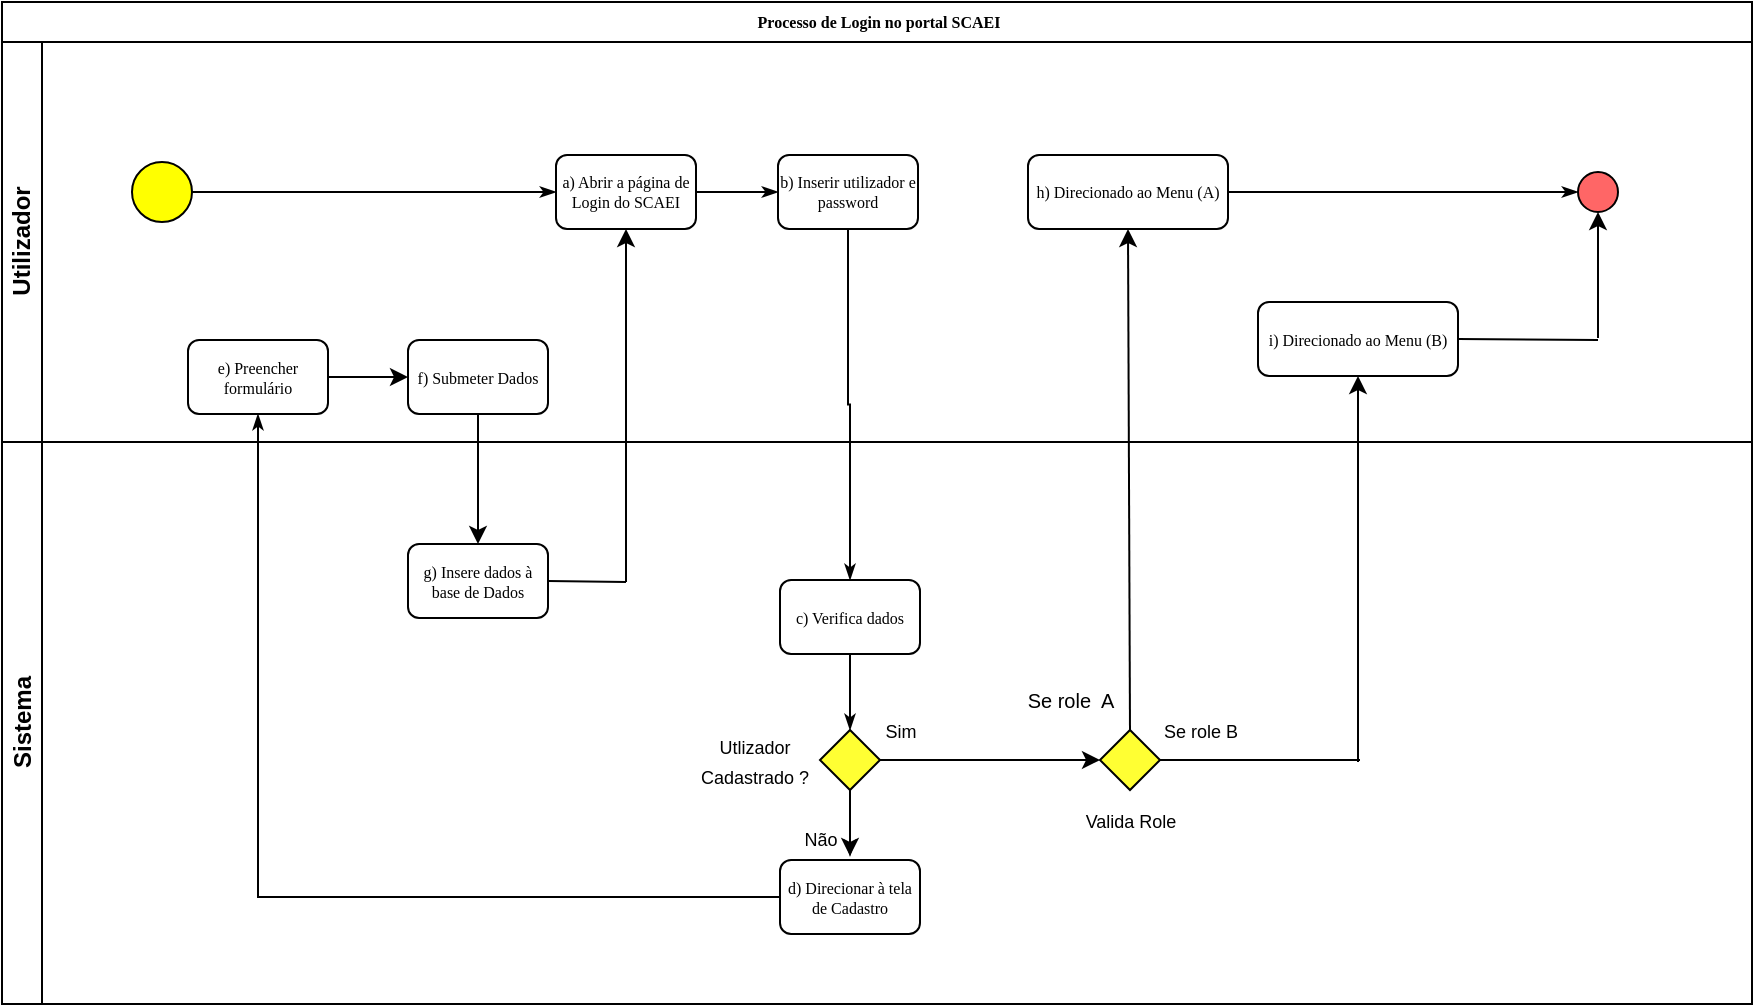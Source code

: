 <mxfile version="20.8.5" type="github" pages="2">
  <diagram name="Page-1" id="c7488fd3-1785-93aa-aadb-54a6760d102a">
    <mxGraphModel dx="1387" dy="884" grid="0" gridSize="10" guides="1" tooltips="1" connect="1" arrows="1" fold="1" page="1" pageScale="1" pageWidth="1100" pageHeight="850" background="none" math="0" shadow="0">
      <root>
        <mxCell id="0" />
        <mxCell id="1" parent="0" />
        <mxCell id="2b4e8129b02d487f-1" value="Processo de Login no portal SCAEI" style="swimlane;html=1;childLayout=stackLayout;horizontal=1;startSize=20;horizontalStack=0;rounded=0;shadow=0;labelBackgroundColor=none;strokeWidth=1;fontFamily=Verdana;fontSize=8;align=center;" parent="1" vertex="1">
          <mxGeometry x="180" y="130" width="875" height="501" as="geometry" />
        </mxCell>
        <mxCell id="2b4e8129b02d487f-2" value="Utilizador" style="swimlane;html=1;startSize=20;horizontal=0;" parent="2b4e8129b02d487f-1" vertex="1">
          <mxGeometry y="20" width="875" height="200" as="geometry" />
        </mxCell>
        <mxCell id="2b4e8129b02d487f-18" style="edgeStyle=orthogonalEdgeStyle;rounded=0;html=1;labelBackgroundColor=none;startArrow=none;startFill=0;startSize=5;endArrow=classicThin;endFill=1;endSize=5;jettySize=auto;orthogonalLoop=1;strokeWidth=1;fontFamily=Verdana;fontSize=8" parent="2b4e8129b02d487f-2" source="2b4e8129b02d487f-5" target="2b4e8129b02d487f-6" edge="1">
          <mxGeometry relative="1" as="geometry" />
        </mxCell>
        <mxCell id="2b4e8129b02d487f-5" value="" style="ellipse;whiteSpace=wrap;html=1;rounded=0;shadow=0;labelBackgroundColor=none;strokeWidth=1;fontFamily=Verdana;fontSize=8;align=center;fillColor=#FFFF00;" parent="2b4e8129b02d487f-2" vertex="1">
          <mxGeometry x="65" y="60" width="30" height="30" as="geometry" />
        </mxCell>
        <mxCell id="2b4e8129b02d487f-6" value="a) Abrir a página de Login do SCAEI" style="rounded=1;whiteSpace=wrap;html=1;shadow=0;labelBackgroundColor=none;strokeWidth=1;fontFamily=Verdana;fontSize=8;align=center;" parent="2b4e8129b02d487f-2" vertex="1">
          <mxGeometry x="277" y="56.5" width="70" height="37" as="geometry" />
        </mxCell>
        <mxCell id="ZIK91_UsGhoDXUHulBce-2" value="h) Direcionado ao Menu (A)" style="rounded=1;whiteSpace=wrap;html=1;shadow=0;labelBackgroundColor=none;strokeWidth=1;fontFamily=Verdana;fontSize=8;align=center;" parent="2b4e8129b02d487f-2" vertex="1">
          <mxGeometry x="513" y="56.5" width="100" height="37" as="geometry" />
        </mxCell>
        <mxCell id="ZIK91_UsGhoDXUHulBce-3" style="edgeStyle=orthogonalEdgeStyle;rounded=0;html=1;labelBackgroundColor=none;startArrow=none;startFill=0;startSize=5;endArrow=classicThin;endFill=1;endSize=5;jettySize=auto;orthogonalLoop=1;strokeWidth=1;fontFamily=Verdana;fontSize=8;exitX=1;exitY=0.5;exitDx=0;exitDy=0;" parent="2b4e8129b02d487f-2" source="2b4e8129b02d487f-6" edge="1">
          <mxGeometry relative="1" as="geometry">
            <mxPoint x="348" y="97" as="sourcePoint" />
            <mxPoint x="388" y="75" as="targetPoint" />
          </mxGeometry>
        </mxCell>
        <mxCell id="ZIK91_UsGhoDXUHulBce-4" style="edgeStyle=orthogonalEdgeStyle;rounded=0;html=1;labelBackgroundColor=none;startArrow=none;startFill=0;startSize=5;endArrow=classicThin;endFill=1;endSize=5;jettySize=auto;orthogonalLoop=1;strokeWidth=1;fontFamily=Verdana;fontSize=8;entryX=0;entryY=0.5;entryDx=0;entryDy=0;" parent="2b4e8129b02d487f-2" source="ZIK91_UsGhoDXUHulBce-2" target="PeNAHRrHpHSTOkGYdhyV-22" edge="1">
          <mxGeometry relative="1" as="geometry">
            <mxPoint x="590.5" y="75" as="sourcePoint" />
            <mxPoint x="720.5" y="75" as="targetPoint" />
          </mxGeometry>
        </mxCell>
        <mxCell id="ZIK91_UsGhoDXUHulBce-5" value="" style="edgeStyle=orthogonalEdgeStyle;rounded=0;html=1;labelBackgroundColor=none;startArrow=none;startFill=0;startSize=5;endArrow=none;endFill=1;endSize=5;jettySize=auto;orthogonalLoop=1;strokeWidth=1;fontFamily=Verdana;fontSize=8;entryX=0;entryY=0.5;entryDx=0;entryDy=0;exitX=0;exitY=0.5;exitDx=0;exitDy=0;" parent="2b4e8129b02d487f-2" source="ZIK91_UsGhoDXUHulBce-2" target="ZIK91_UsGhoDXUHulBce-2" edge="1">
          <mxGeometry relative="1" as="geometry">
            <mxPoint x="590.5" y="75" as="sourcePoint" />
            <mxPoint x="720.5" y="75" as="targetPoint" />
          </mxGeometry>
        </mxCell>
        <mxCell id="PeNAHRrHpHSTOkGYdhyV-3" value="b) Inserir utilizador e password" style="rounded=1;whiteSpace=wrap;html=1;shadow=0;labelBackgroundColor=none;strokeWidth=1;fontFamily=Verdana;fontSize=8;align=center;" parent="2b4e8129b02d487f-2" vertex="1">
          <mxGeometry x="388" y="56.5" width="70" height="37" as="geometry" />
        </mxCell>
        <mxCell id="PeNAHRrHpHSTOkGYdhyV-22" value="" style="ellipse;whiteSpace=wrap;html=1;rounded=0;shadow=0;labelBackgroundColor=none;strokeWidth=1;fontFamily=Verdana;fontSize=8;align=center;fillColor=#FF6666;" parent="2b4e8129b02d487f-2" vertex="1">
          <mxGeometry x="788" y="65" width="20" height="20" as="geometry" />
        </mxCell>
        <mxCell id="PeNAHRrHpHSTOkGYdhyV-23" value="i) Direcionado ao Menu (B)" style="rounded=1;whiteSpace=wrap;html=1;shadow=0;labelBackgroundColor=none;strokeWidth=1;fontFamily=Verdana;fontSize=8;align=center;" parent="2b4e8129b02d487f-2" vertex="1">
          <mxGeometry x="628" y="130" width="100" height="37" as="geometry" />
        </mxCell>
        <mxCell id="PeNAHRrHpHSTOkGYdhyV-29" value="e) Preencher formulário" style="rounded=1;whiteSpace=wrap;html=1;shadow=0;labelBackgroundColor=none;strokeWidth=1;fontFamily=Verdana;fontSize=8;align=center;" parent="2b4e8129b02d487f-2" vertex="1">
          <mxGeometry x="93" y="149" width="70" height="37" as="geometry" />
        </mxCell>
        <mxCell id="PeNAHRrHpHSTOkGYdhyV-30" value="f) Submeter Dados" style="rounded=1;whiteSpace=wrap;html=1;shadow=0;labelBackgroundColor=none;strokeWidth=1;fontFamily=Verdana;fontSize=8;align=center;" parent="2b4e8129b02d487f-2" vertex="1">
          <mxGeometry x="203" y="149" width="70" height="37" as="geometry" />
        </mxCell>
        <mxCell id="PeNAHRrHpHSTOkGYdhyV-32" value="" style="endArrow=classic;html=1;rounded=0;exitX=1;exitY=0.5;exitDx=0;exitDy=0;entryX=0;entryY=0.5;entryDx=0;entryDy=0;" parent="2b4e8129b02d487f-2" source="PeNAHRrHpHSTOkGYdhyV-29" target="PeNAHRrHpHSTOkGYdhyV-30" edge="1">
          <mxGeometry width="50" height="50" relative="1" as="geometry">
            <mxPoint x="547" y="254" as="sourcePoint" />
            <mxPoint x="597" y="204" as="targetPoint" />
          </mxGeometry>
        </mxCell>
        <mxCell id="PeNAHRrHpHSTOkGYdhyV-15" style="edgeStyle=orthogonalEdgeStyle;rounded=0;html=1;labelBackgroundColor=none;startArrow=none;startFill=0;startSize=5;endArrow=classicThin;endFill=1;endSize=5;jettySize=auto;orthogonalLoop=1;strokeWidth=1;fontFamily=Verdana;fontSize=8;exitX=0;exitY=0.5;exitDx=0;exitDy=0;entryX=0.5;entryY=1;entryDx=0;entryDy=0;" parent="2b4e8129b02d487f-1" source="PeNAHRrHpHSTOkGYdhyV-13" target="PeNAHRrHpHSTOkGYdhyV-29" edge="1">
          <mxGeometry relative="1" as="geometry">
            <mxPoint x="288" y="252.0" as="sourcePoint" />
            <mxPoint x="291" y="186" as="targetPoint" />
          </mxGeometry>
        </mxCell>
        <mxCell id="PeNAHRrHpHSTOkGYdhyV-4" style="edgeStyle=orthogonalEdgeStyle;rounded=0;html=1;labelBackgroundColor=none;startArrow=none;startFill=0;startSize=5;endArrow=classicThin;endFill=1;endSize=5;jettySize=auto;orthogonalLoop=1;strokeWidth=1;fontFamily=Verdana;fontSize=8;exitX=0.5;exitY=1;exitDx=0;exitDy=0;entryX=0.5;entryY=0;entryDx=0;entryDy=0;" parent="2b4e8129b02d487f-1" source="PeNAHRrHpHSTOkGYdhyV-3" target="PeNAHRrHpHSTOkGYdhyV-5" edge="1">
          <mxGeometry relative="1" as="geometry">
            <mxPoint x="515.5" y="120.0" as="sourcePoint" />
            <mxPoint x="423" y="200" as="targetPoint" />
          </mxGeometry>
        </mxCell>
        <mxCell id="PeNAHRrHpHSTOkGYdhyV-21" value="" style="endArrow=classic;html=1;rounded=0;entryX=0.5;entryY=1;entryDx=0;entryDy=0;exitX=0.5;exitY=0;exitDx=0;exitDy=0;exitPerimeter=0;" parent="2b4e8129b02d487f-1" source="PeNAHRrHpHSTOkGYdhyV-17" target="ZIK91_UsGhoDXUHulBce-2" edge="1">
          <mxGeometry width="50" height="50" relative="1" as="geometry">
            <mxPoint x="478" y="260" as="sourcePoint" />
            <mxPoint x="528" y="210" as="targetPoint" />
          </mxGeometry>
        </mxCell>
        <mxCell id="2b4e8129b02d487f-3" value="Sistema" style="swimlane;html=1;startSize=20;horizontal=0;" parent="2b4e8129b02d487f-1" vertex="1">
          <mxGeometry y="220" width="875" height="281" as="geometry" />
        </mxCell>
        <mxCell id="ZIK91_UsGhoDXUHulBce-13" style="edgeStyle=orthogonalEdgeStyle;rounded=0;orthogonalLoop=1;jettySize=auto;html=1;exitX=0.5;exitY=1;exitDx=0;exitDy=0;fontSize=9;" parent="2b4e8129b02d487f-3" edge="1">
          <mxGeometry relative="1" as="geometry">
            <mxPoint x="404" y="151.0" as="sourcePoint" />
            <mxPoint x="404" y="151.0" as="targetPoint" />
          </mxGeometry>
        </mxCell>
        <mxCell id="ZIK91_UsGhoDXUHulBce-14" style="edgeStyle=orthogonalEdgeStyle;rounded=0;html=1;labelBackgroundColor=none;startArrow=none;startFill=0;startSize=5;endArrow=classicThin;endFill=1;endSize=5;jettySize=auto;orthogonalLoop=1;strokeWidth=1;fontFamily=Verdana;fontSize=8;exitX=0.5;exitY=1;exitDx=0;exitDy=0;entryX=0.5;entryY=0;entryDx=0;entryDy=0;" parent="2b4e8129b02d487f-3" edge="1">
          <mxGeometry relative="1" as="geometry">
            <mxPoint x="424" y="164.0" as="sourcePoint" />
            <mxPoint x="424" y="207" as="targetPoint" />
          </mxGeometry>
        </mxCell>
        <mxCell id="PeNAHRrHpHSTOkGYdhyV-5" value="c) Verifica dados" style="rounded=1;whiteSpace=wrap;html=1;shadow=0;labelBackgroundColor=none;strokeWidth=1;fontFamily=Verdana;fontSize=8;align=center;" parent="2b4e8129b02d487f-3" vertex="1">
          <mxGeometry x="389" y="69" width="70" height="37" as="geometry" />
        </mxCell>
        <mxCell id="PeNAHRrHpHSTOkGYdhyV-8" value="" style="edgeStyle=orthogonalEdgeStyle;rounded=0;orthogonalLoop=1;jettySize=auto;html=1;" parent="2b4e8129b02d487f-3" source="PeNAHRrHpHSTOkGYdhyV-6" edge="1">
          <mxGeometry relative="1" as="geometry">
            <mxPoint x="424" y="207" as="targetPoint" />
          </mxGeometry>
        </mxCell>
        <mxCell id="PeNAHRrHpHSTOkGYdhyV-6" value="" style="strokeWidth=1;html=1;shape=mxgraph.flowchart.decision;whiteSpace=wrap;rounded=1;shadow=0;labelBackgroundColor=none;fontFamily=Verdana;fontSize=8;align=center;fillColor=#FFFF33;" parent="2b4e8129b02d487f-3" vertex="1">
          <mxGeometry x="409" y="144.0" width="30" height="30" as="geometry" />
        </mxCell>
        <mxCell id="PeNAHRrHpHSTOkGYdhyV-7" value="&lt;font style=&quot;font-size: 9px;&quot;&gt;Utlizador Cadastrado ?&lt;/font&gt;" style="text;strokeColor=none;align=center;fillColor=none;html=1;verticalAlign=middle;whiteSpace=wrap;rounded=0;" parent="2b4e8129b02d487f-3" vertex="1">
          <mxGeometry x="339" y="144" width="75" height="30" as="geometry" />
        </mxCell>
        <mxCell id="PeNAHRrHpHSTOkGYdhyV-9" style="edgeStyle=orthogonalEdgeStyle;rounded=0;html=1;labelBackgroundColor=none;startArrow=none;startFill=0;startSize=5;endArrow=classicThin;endFill=1;endSize=5;jettySize=auto;orthogonalLoop=1;strokeWidth=1;fontFamily=Verdana;fontSize=8;entryX=0.5;entryY=0;entryDx=0;entryDy=0;entryPerimeter=0;" parent="2b4e8129b02d487f-3" source="PeNAHRrHpHSTOkGYdhyV-5" target="PeNAHRrHpHSTOkGYdhyV-6" edge="1">
          <mxGeometry relative="1" as="geometry">
            <mxPoint x="424" y="109" as="sourcePoint" />
            <mxPoint x="581.5" y="-26" as="targetPoint" />
          </mxGeometry>
        </mxCell>
        <mxCell id="PeNAHRrHpHSTOkGYdhyV-11" value="&lt;font style=&quot;font-size: 9px;&quot;&gt;Sim&lt;/font&gt;" style="text;html=1;align=center;verticalAlign=middle;resizable=0;points=[];autosize=1;strokeColor=none;fillColor=none;fontSize=10;" parent="2b4e8129b02d487f-3" vertex="1">
          <mxGeometry x="429" y="129" width="40" height="30" as="geometry" />
        </mxCell>
        <mxCell id="PeNAHRrHpHSTOkGYdhyV-12" value="Não" style="text;html=1;align=center;verticalAlign=middle;resizable=0;points=[];autosize=1;strokeColor=none;fillColor=none;fontSize=9;" parent="2b4e8129b02d487f-3" vertex="1">
          <mxGeometry x="389" y="189" width="40" height="20" as="geometry" />
        </mxCell>
        <mxCell id="PeNAHRrHpHSTOkGYdhyV-13" value="d) Direcionar à tela de Cadastro" style="rounded=1;whiteSpace=wrap;html=1;shadow=0;labelBackgroundColor=none;strokeWidth=1;fontFamily=Verdana;fontSize=8;align=center;" parent="2b4e8129b02d487f-3" vertex="1">
          <mxGeometry x="389" y="209" width="70" height="37" as="geometry" />
        </mxCell>
        <mxCell id="PeNAHRrHpHSTOkGYdhyV-17" value="" style="strokeWidth=1;html=1;shape=mxgraph.flowchart.decision;whiteSpace=wrap;rounded=1;shadow=0;labelBackgroundColor=none;fontFamily=Verdana;fontSize=8;align=center;fillColor=#FFFF33;" parent="2b4e8129b02d487f-3" vertex="1">
          <mxGeometry x="549" y="144.0" width="30" height="30" as="geometry" />
        </mxCell>
        <mxCell id="PeNAHRrHpHSTOkGYdhyV-18" value="&lt;font style=&quot;font-size: 9px;&quot;&gt;Valida Role&lt;/font&gt;" style="text;strokeColor=none;align=center;fillColor=none;html=1;verticalAlign=middle;whiteSpace=wrap;rounded=0;" parent="2b4e8129b02d487f-3" vertex="1">
          <mxGeometry x="526.5" y="174" width="75" height="30" as="geometry" />
        </mxCell>
        <mxCell id="PeNAHRrHpHSTOkGYdhyV-19" value="" style="endArrow=classic;html=1;rounded=0;exitX=1;exitY=0.5;exitDx=0;exitDy=0;exitPerimeter=0;entryX=0;entryY=0.5;entryDx=0;entryDy=0;entryPerimeter=0;" parent="2b4e8129b02d487f-3" source="PeNAHRrHpHSTOkGYdhyV-6" target="PeNAHRrHpHSTOkGYdhyV-17" edge="1">
          <mxGeometry width="50" height="50" relative="1" as="geometry">
            <mxPoint x="479" y="129" as="sourcePoint" />
            <mxPoint x="529" y="79" as="targetPoint" />
          </mxGeometry>
        </mxCell>
        <mxCell id="PeNAHRrHpHSTOkGYdhyV-20" value="&lt;font size=&quot;1&quot;&gt;Se role&amp;nbsp; A&lt;/font&gt;" style="text;html=1;align=center;verticalAlign=middle;resizable=0;points=[];autosize=1;strokeColor=none;fillColor=none;fontSize=10;" parent="2b4e8129b02d487f-3" vertex="1">
          <mxGeometry x="499" y="114" width="70" height="30" as="geometry" />
        </mxCell>
        <mxCell id="PeNAHRrHpHSTOkGYdhyV-24" value="&lt;font style=&quot;font-size: 9px;&quot;&gt;Se role B&lt;/font&gt;" style="text;html=1;align=center;verticalAlign=middle;resizable=0;points=[];autosize=1;strokeColor=none;fillColor=none;fontSize=10;" parent="2b4e8129b02d487f-3" vertex="1">
          <mxGeometry x="569" y="129" width="60" height="30" as="geometry" />
        </mxCell>
        <mxCell id="PeNAHRrHpHSTOkGYdhyV-34" value="g) Insere dados à base de Dados" style="rounded=1;whiteSpace=wrap;html=1;shadow=0;labelBackgroundColor=none;strokeWidth=1;fontFamily=Verdana;fontSize=8;align=center;" parent="2b4e8129b02d487f-3" vertex="1">
          <mxGeometry x="203" y="51" width="70" height="37" as="geometry" />
        </mxCell>
        <mxCell id="PeNAHRrHpHSTOkGYdhyV-38" value="" style="endArrow=classic;html=1;rounded=0;exitX=0.5;exitY=1;exitDx=0;exitDy=0;entryX=0.5;entryY=0;entryDx=0;entryDy=0;" parent="2b4e8129b02d487f-1" source="PeNAHRrHpHSTOkGYdhyV-30" target="PeNAHRrHpHSTOkGYdhyV-34" edge="1">
          <mxGeometry width="50" height="50" relative="1" as="geometry">
            <mxPoint x="450" y="272" as="sourcePoint" />
            <mxPoint x="500" y="222" as="targetPoint" />
          </mxGeometry>
        </mxCell>
        <mxCell id="PeNAHRrHpHSTOkGYdhyV-25" value="" style="endArrow=classic;html=1;rounded=0;entryX=0.5;entryY=1;entryDx=0;entryDy=0;" parent="1" target="PeNAHRrHpHSTOkGYdhyV-23" edge="1">
          <mxGeometry width="50" height="50" relative="1" as="geometry">
            <mxPoint x="858" y="510" as="sourcePoint" />
            <mxPoint x="708" y="350" as="targetPoint" />
          </mxGeometry>
        </mxCell>
        <mxCell id="PeNAHRrHpHSTOkGYdhyV-26" value="" style="endArrow=none;html=1;rounded=0;" parent="1" edge="1">
          <mxGeometry width="50" height="50" relative="1" as="geometry">
            <mxPoint x="759" y="509" as="sourcePoint" />
            <mxPoint x="859" y="509" as="targetPoint" />
          </mxGeometry>
        </mxCell>
        <mxCell id="PeNAHRrHpHSTOkGYdhyV-27" value="" style="endArrow=classic;html=1;rounded=0;entryX=0.5;entryY=1;entryDx=0;entryDy=0;" parent="1" target="PeNAHRrHpHSTOkGYdhyV-22" edge="1">
          <mxGeometry width="50" height="50" relative="1" as="geometry">
            <mxPoint x="978" y="298" as="sourcePoint" />
            <mxPoint x="711" y="349" as="targetPoint" />
          </mxGeometry>
        </mxCell>
        <mxCell id="PeNAHRrHpHSTOkGYdhyV-28" value="" style="endArrow=none;html=1;rounded=0;exitX=1;exitY=0.5;exitDx=0;exitDy=0;" parent="1" source="PeNAHRrHpHSTOkGYdhyV-23" edge="1">
          <mxGeometry width="50" height="50" relative="1" as="geometry">
            <mxPoint x="661" y="399" as="sourcePoint" />
            <mxPoint x="978" y="299" as="targetPoint" />
          </mxGeometry>
        </mxCell>
        <mxCell id="PeNAHRrHpHSTOkGYdhyV-35" value="" style="endArrow=classic;html=1;rounded=0;entryX=0.5;entryY=1;entryDx=0;entryDy=0;" parent="1" target="2b4e8129b02d487f-6" edge="1">
          <mxGeometry width="50" height="50" relative="1" as="geometry">
            <mxPoint x="492" y="420" as="sourcePoint" />
            <mxPoint x="777" y="354" as="targetPoint" />
          </mxGeometry>
        </mxCell>
        <mxCell id="PeNAHRrHpHSTOkGYdhyV-36" value="" style="endArrow=none;html=1;rounded=0;exitX=1;exitY=0.5;exitDx=0;exitDy=0;" parent="1" source="PeNAHRrHpHSTOkGYdhyV-34" edge="1">
          <mxGeometry width="50" height="50" relative="1" as="geometry">
            <mxPoint x="727" y="404" as="sourcePoint" />
            <mxPoint x="492" y="420" as="targetPoint" />
          </mxGeometry>
        </mxCell>
      </root>
    </mxGraphModel>
  </diagram>
  <diagram name="Copy of Page-1" id="SzdWc6mWp5BELP1kbu9Y">
    <mxGraphModel dx="1387" dy="884" grid="0" gridSize="10" guides="1" tooltips="1" connect="1" arrows="1" fold="1" page="1" pageScale="1" pageWidth="1100" pageHeight="850" background="none" math="0" shadow="0">
      <root>
        <mxCell id="MuRAmfL0pWtdp3mnC2OW-0" />
        <mxCell id="MuRAmfL0pWtdp3mnC2OW-1" parent="MuRAmfL0pWtdp3mnC2OW-0" />
        <mxCell id="MuRAmfL0pWtdp3mnC2OW-2" value="Processo de Login no portal SCAEI" style="swimlane;html=1;childLayout=stackLayout;horizontal=1;startSize=20;horizontalStack=0;rounded=0;shadow=0;labelBackgroundColor=none;strokeWidth=1;fontFamily=Verdana;fontSize=8;align=center;" vertex="1" parent="MuRAmfL0pWtdp3mnC2OW-1">
          <mxGeometry x="180" y="130" width="875" height="501" as="geometry" />
        </mxCell>
        <mxCell id="MuRAmfL0pWtdp3mnC2OW-3" value="Utilizador" style="swimlane;html=1;startSize=20;horizontal=0;" vertex="1" parent="MuRAmfL0pWtdp3mnC2OW-2">
          <mxGeometry y="20" width="875" height="200" as="geometry" />
        </mxCell>
        <mxCell id="MuRAmfL0pWtdp3mnC2OW-4" style="edgeStyle=orthogonalEdgeStyle;rounded=0;html=1;labelBackgroundColor=none;startArrow=none;startFill=0;startSize=5;endArrow=classicThin;endFill=1;endSize=5;jettySize=auto;orthogonalLoop=1;strokeWidth=1;fontFamily=Verdana;fontSize=8" edge="1" parent="MuRAmfL0pWtdp3mnC2OW-3" source="MuRAmfL0pWtdp3mnC2OW-5" target="MuRAmfL0pWtdp3mnC2OW-6">
          <mxGeometry relative="1" as="geometry" />
        </mxCell>
        <mxCell id="MuRAmfL0pWtdp3mnC2OW-5" value="" style="ellipse;whiteSpace=wrap;html=1;rounded=0;shadow=0;labelBackgroundColor=none;strokeWidth=1;fontFamily=Verdana;fontSize=8;align=center;fillColor=#FFFF00;" vertex="1" parent="MuRAmfL0pWtdp3mnC2OW-3">
          <mxGeometry x="65" y="60" width="30" height="30" as="geometry" />
        </mxCell>
        <mxCell id="MuRAmfL0pWtdp3mnC2OW-6" value="a) Abrir a página de Login do SCAEI" style="rounded=1;whiteSpace=wrap;html=1;shadow=0;labelBackgroundColor=none;strokeWidth=1;fontFamily=Verdana;fontSize=8;align=center;" vertex="1" parent="MuRAmfL0pWtdp3mnC2OW-3">
          <mxGeometry x="277" y="56.5" width="70" height="37" as="geometry" />
        </mxCell>
        <mxCell id="MuRAmfL0pWtdp3mnC2OW-7" value="h) Direcionado ao Menu (A)" style="rounded=1;whiteSpace=wrap;html=1;shadow=0;labelBackgroundColor=none;strokeWidth=1;fontFamily=Verdana;fontSize=8;align=center;" vertex="1" parent="MuRAmfL0pWtdp3mnC2OW-3">
          <mxGeometry x="513" y="56.5" width="100" height="37" as="geometry" />
        </mxCell>
        <mxCell id="MuRAmfL0pWtdp3mnC2OW-8" style="edgeStyle=orthogonalEdgeStyle;rounded=0;html=1;labelBackgroundColor=none;startArrow=none;startFill=0;startSize=5;endArrow=classicThin;endFill=1;endSize=5;jettySize=auto;orthogonalLoop=1;strokeWidth=1;fontFamily=Verdana;fontSize=8;exitX=1;exitY=0.5;exitDx=0;exitDy=0;" edge="1" parent="MuRAmfL0pWtdp3mnC2OW-3" source="MuRAmfL0pWtdp3mnC2OW-6">
          <mxGeometry relative="1" as="geometry">
            <mxPoint x="348" y="97" as="sourcePoint" />
            <mxPoint x="388" y="75" as="targetPoint" />
          </mxGeometry>
        </mxCell>
        <mxCell id="MuRAmfL0pWtdp3mnC2OW-9" style="edgeStyle=orthogonalEdgeStyle;rounded=0;html=1;labelBackgroundColor=none;startArrow=none;startFill=0;startSize=5;endArrow=classicThin;endFill=1;endSize=5;jettySize=auto;orthogonalLoop=1;strokeWidth=1;fontFamily=Verdana;fontSize=8;entryX=0;entryY=0.5;entryDx=0;entryDy=0;" edge="1" parent="MuRAmfL0pWtdp3mnC2OW-3" source="MuRAmfL0pWtdp3mnC2OW-7" target="MuRAmfL0pWtdp3mnC2OW-12">
          <mxGeometry relative="1" as="geometry">
            <mxPoint x="590.5" y="75" as="sourcePoint" />
            <mxPoint x="720.5" y="75" as="targetPoint" />
          </mxGeometry>
        </mxCell>
        <mxCell id="MuRAmfL0pWtdp3mnC2OW-10" value="" style="edgeStyle=orthogonalEdgeStyle;rounded=0;html=1;labelBackgroundColor=none;startArrow=none;startFill=0;startSize=5;endArrow=none;endFill=1;endSize=5;jettySize=auto;orthogonalLoop=1;strokeWidth=1;fontFamily=Verdana;fontSize=8;entryX=0;entryY=0.5;entryDx=0;entryDy=0;exitX=0;exitY=0.5;exitDx=0;exitDy=0;" edge="1" parent="MuRAmfL0pWtdp3mnC2OW-3" source="MuRAmfL0pWtdp3mnC2OW-7" target="MuRAmfL0pWtdp3mnC2OW-7">
          <mxGeometry relative="1" as="geometry">
            <mxPoint x="590.5" y="75" as="sourcePoint" />
            <mxPoint x="720.5" y="75" as="targetPoint" />
          </mxGeometry>
        </mxCell>
        <mxCell id="MuRAmfL0pWtdp3mnC2OW-11" value="b) Inserir utilizador e password" style="rounded=1;whiteSpace=wrap;html=1;shadow=0;labelBackgroundColor=none;strokeWidth=1;fontFamily=Verdana;fontSize=8;align=center;" vertex="1" parent="MuRAmfL0pWtdp3mnC2OW-3">
          <mxGeometry x="388" y="56.5" width="70" height="37" as="geometry" />
        </mxCell>
        <mxCell id="MuRAmfL0pWtdp3mnC2OW-12" value="" style="ellipse;whiteSpace=wrap;html=1;rounded=0;shadow=0;labelBackgroundColor=none;strokeWidth=1;fontFamily=Verdana;fontSize=8;align=center;fillColor=#FF6666;" vertex="1" parent="MuRAmfL0pWtdp3mnC2OW-3">
          <mxGeometry x="788" y="65" width="20" height="20" as="geometry" />
        </mxCell>
        <mxCell id="MuRAmfL0pWtdp3mnC2OW-13" value="i) Direcionado ao Menu (B)" style="rounded=1;whiteSpace=wrap;html=1;shadow=0;labelBackgroundColor=none;strokeWidth=1;fontFamily=Verdana;fontSize=8;align=center;" vertex="1" parent="MuRAmfL0pWtdp3mnC2OW-3">
          <mxGeometry x="628" y="130" width="100" height="37" as="geometry" />
        </mxCell>
        <mxCell id="MuRAmfL0pWtdp3mnC2OW-14" value="e) Preencher formulário" style="rounded=1;whiteSpace=wrap;html=1;shadow=0;labelBackgroundColor=none;strokeWidth=1;fontFamily=Verdana;fontSize=8;align=center;" vertex="1" parent="MuRAmfL0pWtdp3mnC2OW-3">
          <mxGeometry x="93" y="149" width="70" height="37" as="geometry" />
        </mxCell>
        <mxCell id="MuRAmfL0pWtdp3mnC2OW-15" value="f) Submeter Dados" style="rounded=1;whiteSpace=wrap;html=1;shadow=0;labelBackgroundColor=none;strokeWidth=1;fontFamily=Verdana;fontSize=8;align=center;" vertex="1" parent="MuRAmfL0pWtdp3mnC2OW-3">
          <mxGeometry x="203" y="149" width="70" height="37" as="geometry" />
        </mxCell>
        <mxCell id="MuRAmfL0pWtdp3mnC2OW-16" value="" style="endArrow=classic;html=1;rounded=0;exitX=1;exitY=0.5;exitDx=0;exitDy=0;entryX=0;entryY=0.5;entryDx=0;entryDy=0;" edge="1" parent="MuRAmfL0pWtdp3mnC2OW-3" source="MuRAmfL0pWtdp3mnC2OW-14" target="MuRAmfL0pWtdp3mnC2OW-15">
          <mxGeometry width="50" height="50" relative="1" as="geometry">
            <mxPoint x="547" y="254" as="sourcePoint" />
            <mxPoint x="597" y="204" as="targetPoint" />
          </mxGeometry>
        </mxCell>
        <mxCell id="MuRAmfL0pWtdp3mnC2OW-17" style="edgeStyle=orthogonalEdgeStyle;rounded=0;html=1;labelBackgroundColor=none;startArrow=none;startFill=0;startSize=5;endArrow=classicThin;endFill=1;endSize=5;jettySize=auto;orthogonalLoop=1;strokeWidth=1;fontFamily=Verdana;fontSize=8;exitX=0;exitY=0.5;exitDx=0;exitDy=0;entryX=0.5;entryY=1;entryDx=0;entryDy=0;" edge="1" parent="MuRAmfL0pWtdp3mnC2OW-2" source="MuRAmfL0pWtdp3mnC2OW-30" target="MuRAmfL0pWtdp3mnC2OW-14">
          <mxGeometry relative="1" as="geometry">
            <mxPoint x="288" y="252.0" as="sourcePoint" />
            <mxPoint x="291" y="186" as="targetPoint" />
          </mxGeometry>
        </mxCell>
        <mxCell id="MuRAmfL0pWtdp3mnC2OW-18" style="edgeStyle=orthogonalEdgeStyle;rounded=0;html=1;labelBackgroundColor=none;startArrow=none;startFill=0;startSize=5;endArrow=classicThin;endFill=1;endSize=5;jettySize=auto;orthogonalLoop=1;strokeWidth=1;fontFamily=Verdana;fontSize=8;exitX=0.5;exitY=1;exitDx=0;exitDy=0;entryX=0.5;entryY=0;entryDx=0;entryDy=0;" edge="1" parent="MuRAmfL0pWtdp3mnC2OW-2" source="MuRAmfL0pWtdp3mnC2OW-11" target="MuRAmfL0pWtdp3mnC2OW-23">
          <mxGeometry relative="1" as="geometry">
            <mxPoint x="515.5" y="120.0" as="sourcePoint" />
            <mxPoint x="423" y="200" as="targetPoint" />
          </mxGeometry>
        </mxCell>
        <mxCell id="MuRAmfL0pWtdp3mnC2OW-19" value="" style="endArrow=classic;html=1;rounded=0;entryX=0.5;entryY=1;entryDx=0;entryDy=0;exitX=0.5;exitY=0;exitDx=0;exitDy=0;exitPerimeter=0;" edge="1" parent="MuRAmfL0pWtdp3mnC2OW-2" source="MuRAmfL0pWtdp3mnC2OW-31" target="MuRAmfL0pWtdp3mnC2OW-7">
          <mxGeometry width="50" height="50" relative="1" as="geometry">
            <mxPoint x="478" y="260" as="sourcePoint" />
            <mxPoint x="528" y="210" as="targetPoint" />
          </mxGeometry>
        </mxCell>
        <mxCell id="MuRAmfL0pWtdp3mnC2OW-20" value="Sistema" style="swimlane;html=1;startSize=20;horizontal=0;" vertex="1" parent="MuRAmfL0pWtdp3mnC2OW-2">
          <mxGeometry y="220" width="875" height="281" as="geometry" />
        </mxCell>
        <mxCell id="MuRAmfL0pWtdp3mnC2OW-21" style="edgeStyle=orthogonalEdgeStyle;rounded=0;orthogonalLoop=1;jettySize=auto;html=1;exitX=0.5;exitY=1;exitDx=0;exitDy=0;fontSize=9;" edge="1" parent="MuRAmfL0pWtdp3mnC2OW-20">
          <mxGeometry relative="1" as="geometry">
            <mxPoint x="404" y="151.0" as="sourcePoint" />
            <mxPoint x="404" y="151.0" as="targetPoint" />
          </mxGeometry>
        </mxCell>
        <mxCell id="MuRAmfL0pWtdp3mnC2OW-22" style="edgeStyle=orthogonalEdgeStyle;rounded=0;html=1;labelBackgroundColor=none;startArrow=none;startFill=0;startSize=5;endArrow=classicThin;endFill=1;endSize=5;jettySize=auto;orthogonalLoop=1;strokeWidth=1;fontFamily=Verdana;fontSize=8;exitX=0.5;exitY=1;exitDx=0;exitDy=0;entryX=0.5;entryY=0;entryDx=0;entryDy=0;" edge="1" parent="MuRAmfL0pWtdp3mnC2OW-20">
          <mxGeometry relative="1" as="geometry">
            <mxPoint x="424" y="164.0" as="sourcePoint" />
            <mxPoint x="424" y="207" as="targetPoint" />
          </mxGeometry>
        </mxCell>
        <mxCell id="MuRAmfL0pWtdp3mnC2OW-23" value="c) Verifica dados" style="rounded=1;whiteSpace=wrap;html=1;shadow=0;labelBackgroundColor=none;strokeWidth=1;fontFamily=Verdana;fontSize=8;align=center;" vertex="1" parent="MuRAmfL0pWtdp3mnC2OW-20">
          <mxGeometry x="389" y="69" width="70" height="37" as="geometry" />
        </mxCell>
        <mxCell id="MuRAmfL0pWtdp3mnC2OW-24" value="" style="edgeStyle=orthogonalEdgeStyle;rounded=0;orthogonalLoop=1;jettySize=auto;html=1;" edge="1" parent="MuRAmfL0pWtdp3mnC2OW-20" source="MuRAmfL0pWtdp3mnC2OW-25">
          <mxGeometry relative="1" as="geometry">
            <mxPoint x="424" y="207" as="targetPoint" />
          </mxGeometry>
        </mxCell>
        <mxCell id="MuRAmfL0pWtdp3mnC2OW-25" value="" style="strokeWidth=1;html=1;shape=mxgraph.flowchart.decision;whiteSpace=wrap;rounded=1;shadow=0;labelBackgroundColor=none;fontFamily=Verdana;fontSize=8;align=center;fillColor=#FFFF33;" vertex="1" parent="MuRAmfL0pWtdp3mnC2OW-20">
          <mxGeometry x="409" y="144.0" width="30" height="30" as="geometry" />
        </mxCell>
        <mxCell id="MuRAmfL0pWtdp3mnC2OW-26" value="&lt;font style=&quot;font-size: 9px;&quot;&gt;Utlizador Cadastrado ?&lt;/font&gt;" style="text;strokeColor=none;align=center;fillColor=none;html=1;verticalAlign=middle;whiteSpace=wrap;rounded=0;" vertex="1" parent="MuRAmfL0pWtdp3mnC2OW-20">
          <mxGeometry x="339" y="144" width="75" height="30" as="geometry" />
        </mxCell>
        <mxCell id="MuRAmfL0pWtdp3mnC2OW-27" style="edgeStyle=orthogonalEdgeStyle;rounded=0;html=1;labelBackgroundColor=none;startArrow=none;startFill=0;startSize=5;endArrow=classicThin;endFill=1;endSize=5;jettySize=auto;orthogonalLoop=1;strokeWidth=1;fontFamily=Verdana;fontSize=8;entryX=0.5;entryY=0;entryDx=0;entryDy=0;entryPerimeter=0;" edge="1" parent="MuRAmfL0pWtdp3mnC2OW-20" source="MuRAmfL0pWtdp3mnC2OW-23" target="MuRAmfL0pWtdp3mnC2OW-25">
          <mxGeometry relative="1" as="geometry">
            <mxPoint x="424" y="109" as="sourcePoint" />
            <mxPoint x="581.5" y="-26" as="targetPoint" />
          </mxGeometry>
        </mxCell>
        <mxCell id="MuRAmfL0pWtdp3mnC2OW-28" value="&lt;font style=&quot;font-size: 9px;&quot;&gt;Sim&lt;/font&gt;" style="text;html=1;align=center;verticalAlign=middle;resizable=0;points=[];autosize=1;strokeColor=none;fillColor=none;fontSize=10;" vertex="1" parent="MuRAmfL0pWtdp3mnC2OW-20">
          <mxGeometry x="429" y="129" width="40" height="30" as="geometry" />
        </mxCell>
        <mxCell id="MuRAmfL0pWtdp3mnC2OW-29" value="Não" style="text;html=1;align=center;verticalAlign=middle;resizable=0;points=[];autosize=1;strokeColor=none;fillColor=none;fontSize=9;" vertex="1" parent="MuRAmfL0pWtdp3mnC2OW-20">
          <mxGeometry x="389" y="189" width="40" height="20" as="geometry" />
        </mxCell>
        <mxCell id="MuRAmfL0pWtdp3mnC2OW-30" value="d) Direcionar à tela de Cadastro" style="rounded=1;whiteSpace=wrap;html=1;shadow=0;labelBackgroundColor=none;strokeWidth=1;fontFamily=Verdana;fontSize=8;align=center;" vertex="1" parent="MuRAmfL0pWtdp3mnC2OW-20">
          <mxGeometry x="389" y="209" width="70" height="37" as="geometry" />
        </mxCell>
        <mxCell id="MuRAmfL0pWtdp3mnC2OW-31" value="" style="strokeWidth=1;html=1;shape=mxgraph.flowchart.decision;whiteSpace=wrap;rounded=1;shadow=0;labelBackgroundColor=none;fontFamily=Verdana;fontSize=8;align=center;fillColor=#FFFF33;" vertex="1" parent="MuRAmfL0pWtdp3mnC2OW-20">
          <mxGeometry x="549" y="144.0" width="30" height="30" as="geometry" />
        </mxCell>
        <mxCell id="MuRAmfL0pWtdp3mnC2OW-32" value="&lt;font style=&quot;font-size: 9px;&quot;&gt;Valida Role&lt;/font&gt;" style="text;strokeColor=none;align=center;fillColor=none;html=1;verticalAlign=middle;whiteSpace=wrap;rounded=0;" vertex="1" parent="MuRAmfL0pWtdp3mnC2OW-20">
          <mxGeometry x="526.5" y="174" width="75" height="30" as="geometry" />
        </mxCell>
        <mxCell id="MuRAmfL0pWtdp3mnC2OW-33" value="" style="endArrow=classic;html=1;rounded=0;exitX=1;exitY=0.5;exitDx=0;exitDy=0;exitPerimeter=0;entryX=0;entryY=0.5;entryDx=0;entryDy=0;entryPerimeter=0;" edge="1" parent="MuRAmfL0pWtdp3mnC2OW-20" source="MuRAmfL0pWtdp3mnC2OW-25" target="MuRAmfL0pWtdp3mnC2OW-31">
          <mxGeometry width="50" height="50" relative="1" as="geometry">
            <mxPoint x="479" y="129" as="sourcePoint" />
            <mxPoint x="529" y="79" as="targetPoint" />
          </mxGeometry>
        </mxCell>
        <mxCell id="MuRAmfL0pWtdp3mnC2OW-34" value="&lt;font size=&quot;1&quot;&gt;Se role&amp;nbsp; A&lt;/font&gt;" style="text;html=1;align=center;verticalAlign=middle;resizable=0;points=[];autosize=1;strokeColor=none;fillColor=none;fontSize=10;" vertex="1" parent="MuRAmfL0pWtdp3mnC2OW-20">
          <mxGeometry x="499" y="114" width="70" height="30" as="geometry" />
        </mxCell>
        <mxCell id="MuRAmfL0pWtdp3mnC2OW-35" value="&lt;font style=&quot;font-size: 9px;&quot;&gt;Se role B&lt;/font&gt;" style="text;html=1;align=center;verticalAlign=middle;resizable=0;points=[];autosize=1;strokeColor=none;fillColor=none;fontSize=10;" vertex="1" parent="MuRAmfL0pWtdp3mnC2OW-20">
          <mxGeometry x="569" y="129" width="60" height="30" as="geometry" />
        </mxCell>
        <mxCell id="MuRAmfL0pWtdp3mnC2OW-36" value="g) Insere dados à base de Dados" style="rounded=1;whiteSpace=wrap;html=1;shadow=0;labelBackgroundColor=none;strokeWidth=1;fontFamily=Verdana;fontSize=8;align=center;" vertex="1" parent="MuRAmfL0pWtdp3mnC2OW-20">
          <mxGeometry x="203" y="51" width="70" height="37" as="geometry" />
        </mxCell>
        <mxCell id="MuRAmfL0pWtdp3mnC2OW-37" value="" style="endArrow=classic;html=1;rounded=0;exitX=0.5;exitY=1;exitDx=0;exitDy=0;entryX=0.5;entryY=0;entryDx=0;entryDy=0;" edge="1" parent="MuRAmfL0pWtdp3mnC2OW-2" source="MuRAmfL0pWtdp3mnC2OW-15" target="MuRAmfL0pWtdp3mnC2OW-36">
          <mxGeometry width="50" height="50" relative="1" as="geometry">
            <mxPoint x="450" y="272" as="sourcePoint" />
            <mxPoint x="500" y="222" as="targetPoint" />
          </mxGeometry>
        </mxCell>
        <mxCell id="MuRAmfL0pWtdp3mnC2OW-38" value="" style="endArrow=classic;html=1;rounded=0;entryX=0.5;entryY=1;entryDx=0;entryDy=0;" edge="1" parent="MuRAmfL0pWtdp3mnC2OW-1" target="MuRAmfL0pWtdp3mnC2OW-13">
          <mxGeometry width="50" height="50" relative="1" as="geometry">
            <mxPoint x="858" y="510" as="sourcePoint" />
            <mxPoint x="708" y="350" as="targetPoint" />
          </mxGeometry>
        </mxCell>
        <mxCell id="MuRAmfL0pWtdp3mnC2OW-39" value="" style="endArrow=none;html=1;rounded=0;" edge="1" parent="MuRAmfL0pWtdp3mnC2OW-1">
          <mxGeometry width="50" height="50" relative="1" as="geometry">
            <mxPoint x="759" y="509" as="sourcePoint" />
            <mxPoint x="859" y="509" as="targetPoint" />
          </mxGeometry>
        </mxCell>
        <mxCell id="MuRAmfL0pWtdp3mnC2OW-40" value="" style="endArrow=classic;html=1;rounded=0;entryX=0.5;entryY=1;entryDx=0;entryDy=0;" edge="1" parent="MuRAmfL0pWtdp3mnC2OW-1" target="MuRAmfL0pWtdp3mnC2OW-12">
          <mxGeometry width="50" height="50" relative="1" as="geometry">
            <mxPoint x="978" y="298" as="sourcePoint" />
            <mxPoint x="711" y="349" as="targetPoint" />
          </mxGeometry>
        </mxCell>
        <mxCell id="MuRAmfL0pWtdp3mnC2OW-41" value="" style="endArrow=none;html=1;rounded=0;exitX=1;exitY=0.5;exitDx=0;exitDy=0;" edge="1" parent="MuRAmfL0pWtdp3mnC2OW-1" source="MuRAmfL0pWtdp3mnC2OW-13">
          <mxGeometry width="50" height="50" relative="1" as="geometry">
            <mxPoint x="661" y="399" as="sourcePoint" />
            <mxPoint x="978" y="299" as="targetPoint" />
          </mxGeometry>
        </mxCell>
        <mxCell id="MuRAmfL0pWtdp3mnC2OW-42" value="" style="endArrow=classic;html=1;rounded=0;entryX=0.5;entryY=1;entryDx=0;entryDy=0;" edge="1" parent="MuRAmfL0pWtdp3mnC2OW-1" target="MuRAmfL0pWtdp3mnC2OW-6">
          <mxGeometry width="50" height="50" relative="1" as="geometry">
            <mxPoint x="492" y="420" as="sourcePoint" />
            <mxPoint x="777" y="354" as="targetPoint" />
          </mxGeometry>
        </mxCell>
        <mxCell id="MuRAmfL0pWtdp3mnC2OW-43" value="" style="endArrow=none;html=1;rounded=0;exitX=1;exitY=0.5;exitDx=0;exitDy=0;" edge="1" parent="MuRAmfL0pWtdp3mnC2OW-1" source="MuRAmfL0pWtdp3mnC2OW-36">
          <mxGeometry width="50" height="50" relative="1" as="geometry">
            <mxPoint x="727" y="404" as="sourcePoint" />
            <mxPoint x="492" y="420" as="targetPoint" />
          </mxGeometry>
        </mxCell>
      </root>
    </mxGraphModel>
  </diagram>
</mxfile>
